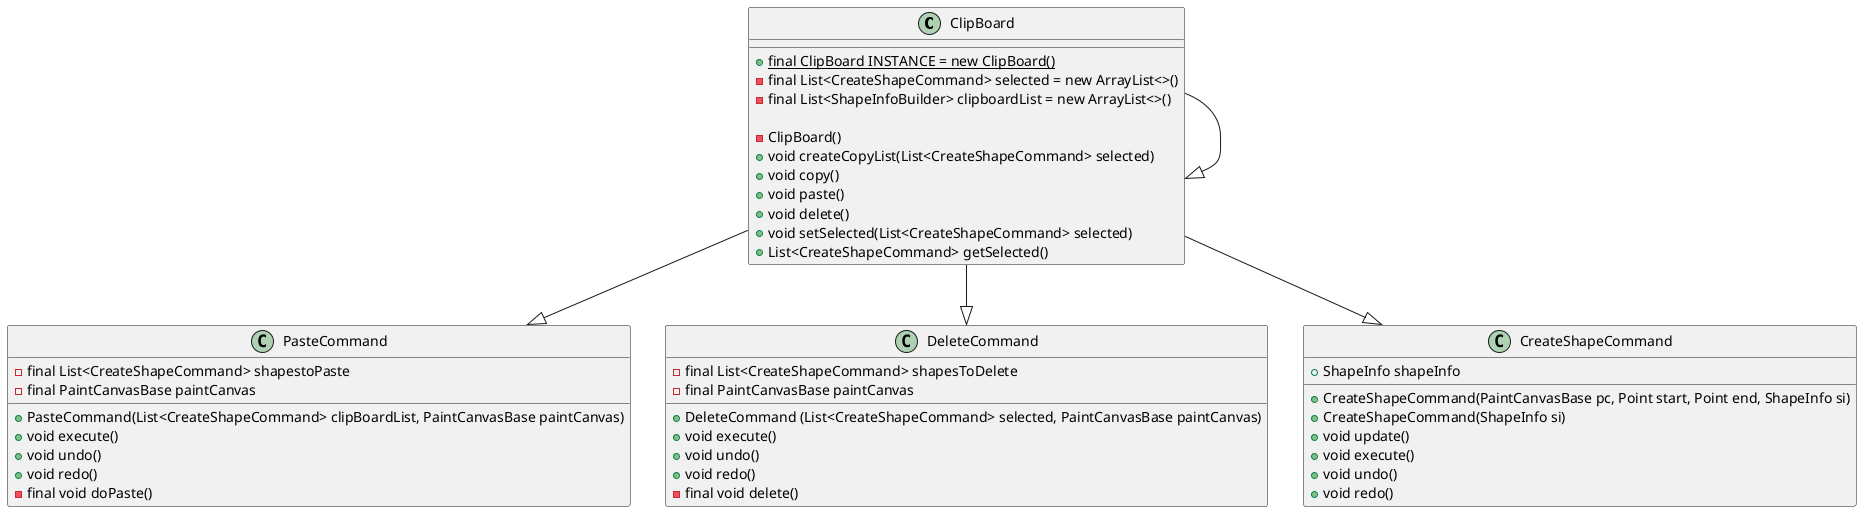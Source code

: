 @startuml ClipBoard

class ClipBoard {

    + {static} final ClipBoard INSTANCE = new ClipBoard()
    - final List<CreateShapeCommand> selected = new ArrayList<>()
    - final List<ShapeInfoBuilder> clipboardList = new ArrayList<>()

    - ClipBoard()
    + void createCopyList(List<CreateShapeCommand> selected) 
    + void copy()
    + void paste() 
    + void delete()
    + void setSelected(List<CreateShapeCommand> selected)
    + List<CreateShapeCommand> getSelected()

}

class PasteCommand {

    - final List<CreateShapeCommand> shapestoPaste
    - final PaintCanvasBase paintCanvas

    + PasteCommand(List<CreateShapeCommand> clipBoardList, PaintCanvasBase paintCanvas)
    + void execute()
    + void undo()
    + void redo()
    - final void doPaste()
}

class DeleteCommand {

    - final List<CreateShapeCommand> shapesToDelete
    - final PaintCanvasBase paintCanvas

    + DeleteCommand (List<CreateShapeCommand> selected, PaintCanvasBase paintCanvas)
    + void execute()
    + void undo() 
    + void redo()
    - final void delete()
}

class CreateShapeCommand {

    + ShapeInfo shapeInfo

    + CreateShapeCommand(PaintCanvasBase pc, Point start, Point end, ShapeInfo si)
    + CreateShapeCommand(ShapeInfo si) 
    + void update()
    + void execute()
    + void undo()
    + void redo()
}


ClipBoard --|> ClipBoard
ClipBoard --|> PasteCommand
ClipBoard --|> DeleteCommand
ClipBoard --|> CreateShapeCommand

@enduml